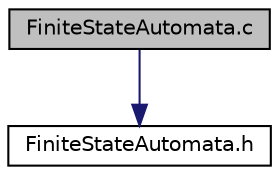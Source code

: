 digraph "FiniteStateAutomata.c"
{
  edge [fontname="Helvetica",fontsize="10",labelfontname="Helvetica",labelfontsize="10"];
  node [fontname="Helvetica",fontsize="10",shape=record];
  Node1 [label="FiniteStateAutomata.c",height=0.2,width=0.4,color="black", fillcolor="grey75", style="filled", fontcolor="black"];
  Node1 -> Node2 [color="midnightblue",fontsize="10",style="solid"];
  Node2 [label="FiniteStateAutomata.h",height=0.2,width=0.4,color="black", fillcolor="white", style="filled",URL="$FiniteStateAutomata_8h.html"];
}
